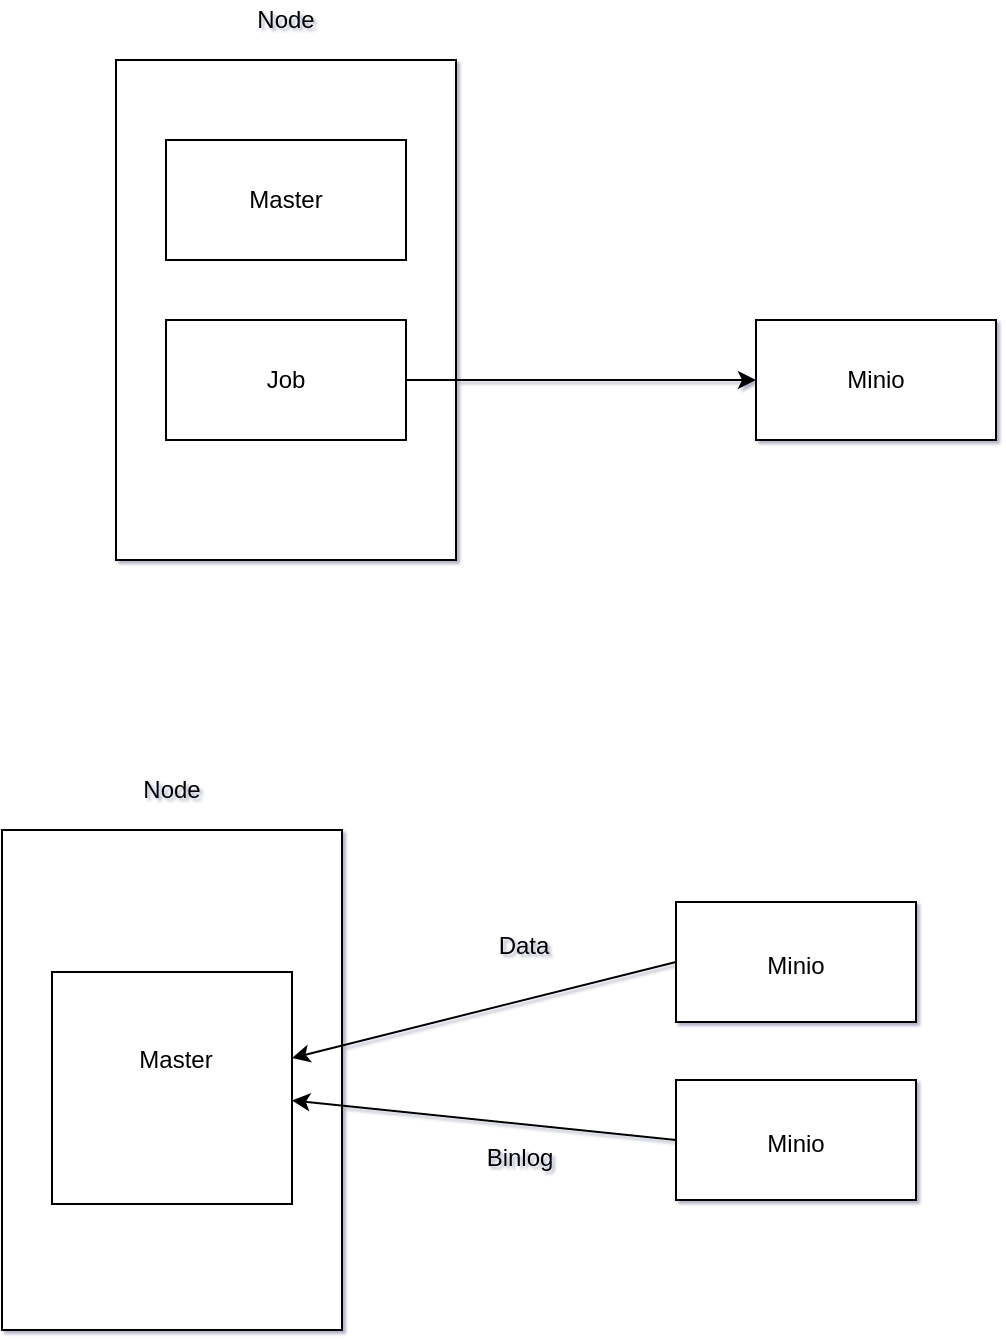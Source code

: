 <mxfile version="14.7.4" type="github"><diagram id="WFHjrBb97WYsFC-2ni7C" name="Page-1"><mxGraphModel dx="1422" dy="713" grid="0" gridSize="10" guides="1" tooltips="1" connect="1" arrows="1" fold="1" page="1" pageScale="1" pageWidth="850" pageHeight="1100" background="#ffffff" math="0" shadow="1"><root><mxCell id="0"/><mxCell id="1" parent="0"/><mxCell id="KiYn59LSDFlONf1wmWOb-1" value="" style="rounded=0;whiteSpace=wrap;html=1;" vertex="1" parent="1"><mxGeometry x="310" y="180" width="170" height="250" as="geometry"/></mxCell><mxCell id="KiYn59LSDFlONf1wmWOb-2" value="" style="rounded=0;whiteSpace=wrap;html=1;" vertex="1" parent="1"><mxGeometry x="335" y="220" width="120" height="60" as="geometry"/></mxCell><mxCell id="KiYn59LSDFlONf1wmWOb-3" value="" style="rounded=0;whiteSpace=wrap;html=1;" vertex="1" parent="1"><mxGeometry x="335" y="310" width="120" height="60" as="geometry"/></mxCell><mxCell id="KiYn59LSDFlONf1wmWOb-4" value="Master" style="text;html=1;strokeColor=none;fillColor=none;align=center;verticalAlign=middle;whiteSpace=wrap;rounded=0;" vertex="1" parent="1"><mxGeometry x="375" y="240" width="40" height="20" as="geometry"/></mxCell><mxCell id="KiYn59LSDFlONf1wmWOb-5" value="" style="rounded=0;whiteSpace=wrap;html=1;" vertex="1" parent="1"><mxGeometry x="630" y="310" width="120" height="60" as="geometry"/></mxCell><mxCell id="KiYn59LSDFlONf1wmWOb-6" value="Minio" style="text;html=1;strokeColor=none;fillColor=none;align=center;verticalAlign=middle;whiteSpace=wrap;rounded=0;" vertex="1" parent="1"><mxGeometry x="670" y="330" width="40" height="20" as="geometry"/></mxCell><mxCell id="KiYn59LSDFlONf1wmWOb-7" value="" style="endArrow=classic;html=1;exitX=1;exitY=0.5;exitDx=0;exitDy=0;" edge="1" parent="1" source="KiYn59LSDFlONf1wmWOb-3" target="KiYn59LSDFlONf1wmWOb-5"><mxGeometry width="50" height="50" relative="1" as="geometry"><mxPoint x="400" y="420" as="sourcePoint"/><mxPoint x="450" y="370" as="targetPoint"/></mxGeometry></mxCell><mxCell id="KiYn59LSDFlONf1wmWOb-8" value="Node" style="text;html=1;strokeColor=none;fillColor=none;align=center;verticalAlign=middle;whiteSpace=wrap;rounded=0;" vertex="1" parent="1"><mxGeometry x="375" y="150" width="40" height="20" as="geometry"/></mxCell><mxCell id="KiYn59LSDFlONf1wmWOb-9" value="Job" style="text;html=1;strokeColor=none;fillColor=none;align=center;verticalAlign=middle;whiteSpace=wrap;rounded=0;" vertex="1" parent="1"><mxGeometry x="375" y="330" width="40" height="20" as="geometry"/></mxCell><mxCell id="KiYn59LSDFlONf1wmWOb-10" value="" style="rounded=0;whiteSpace=wrap;html=1;" vertex="1" parent="1"><mxGeometry x="253" y="565" width="170" height="250" as="geometry"/></mxCell><mxCell id="KiYn59LSDFlONf1wmWOb-11" value="" style="rounded=0;whiteSpace=wrap;html=1;" vertex="1" parent="1"><mxGeometry x="278" y="636" width="120" height="116" as="geometry"/></mxCell><mxCell id="KiYn59LSDFlONf1wmWOb-13" value="Master" style="text;html=1;strokeColor=none;fillColor=none;align=center;verticalAlign=middle;whiteSpace=wrap;rounded=0;" vertex="1" parent="1"><mxGeometry x="320" y="670" width="40" height="20" as="geometry"/></mxCell><mxCell id="KiYn59LSDFlONf1wmWOb-14" value="" style="rounded=0;whiteSpace=wrap;html=1;" vertex="1" parent="1"><mxGeometry x="590" y="601" width="120" height="60" as="geometry"/></mxCell><mxCell id="KiYn59LSDFlONf1wmWOb-15" value="Minio" style="text;html=1;strokeColor=none;fillColor=none;align=center;verticalAlign=middle;whiteSpace=wrap;rounded=0;" vertex="1" parent="1"><mxGeometry x="630" y="623" width="40" height="20" as="geometry"/></mxCell><mxCell id="KiYn59LSDFlONf1wmWOb-17" value="Node" style="text;html=1;strokeColor=none;fillColor=none;align=center;verticalAlign=middle;whiteSpace=wrap;rounded=0;" vertex="1" parent="1"><mxGeometry x="318" y="535" width="40" height="20" as="geometry"/></mxCell><mxCell id="KiYn59LSDFlONf1wmWOb-22" value="" style="rounded=0;whiteSpace=wrap;html=1;" vertex="1" parent="1"><mxGeometry x="590" y="690" width="120" height="60" as="geometry"/></mxCell><mxCell id="KiYn59LSDFlONf1wmWOb-23" value="Minio" style="text;html=1;strokeColor=none;fillColor=none;align=center;verticalAlign=middle;whiteSpace=wrap;rounded=0;" vertex="1" parent="1"><mxGeometry x="630" y="712" width="40" height="20" as="geometry"/></mxCell><mxCell id="KiYn59LSDFlONf1wmWOb-26" value="" style="endArrow=classic;html=1;exitX=0;exitY=0.5;exitDx=0;exitDy=0;" edge="1" parent="1" source="KiYn59LSDFlONf1wmWOb-14" target="KiYn59LSDFlONf1wmWOb-11"><mxGeometry width="50" height="50" relative="1" as="geometry"><mxPoint x="399" y="474" as="sourcePoint"/><mxPoint x="449" y="424" as="targetPoint"/></mxGeometry></mxCell><mxCell id="KiYn59LSDFlONf1wmWOb-27" value="" style="endArrow=classic;html=1;exitX=0;exitY=0.5;exitDx=0;exitDy=0;" edge="1" parent="1" source="KiYn59LSDFlONf1wmWOb-22" target="KiYn59LSDFlONf1wmWOb-11"><mxGeometry width="50" height="50" relative="1" as="geometry"><mxPoint x="600" y="641" as="sourcePoint"/><mxPoint x="408" y="689" as="targetPoint"/></mxGeometry></mxCell><mxCell id="KiYn59LSDFlONf1wmWOb-28" value="Data" style="text;html=1;strokeColor=none;fillColor=none;align=center;verticalAlign=middle;whiteSpace=wrap;rounded=0;" vertex="1" parent="1"><mxGeometry x="494" y="613" width="40" height="20" as="geometry"/></mxCell><mxCell id="KiYn59LSDFlONf1wmWOb-29" value="Binlog" style="text;html=1;strokeColor=none;fillColor=none;align=center;verticalAlign=middle;whiteSpace=wrap;rounded=0;" vertex="1" parent="1"><mxGeometry x="492" y="719" width="40" height="20" as="geometry"/></mxCell></root></mxGraphModel></diagram></mxfile>